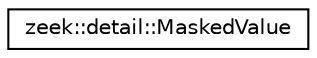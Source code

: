 digraph "Graphical Class Hierarchy"
{
 // LATEX_PDF_SIZE
  edge [fontname="Helvetica",fontsize="10",labelfontname="Helvetica",labelfontsize="10"];
  node [fontname="Helvetica",fontsize="10",shape=record];
  rankdir="LR";
  Node0 [label="zeek::detail::MaskedValue",height=0.2,width=0.4,color="black", fillcolor="white", style="filled",URL="$d2/d12/namespacezeek_1_1detail.html#da/d37/structzeek_1_1detail_1_1MaskedValue",tooltip=" "];
}
